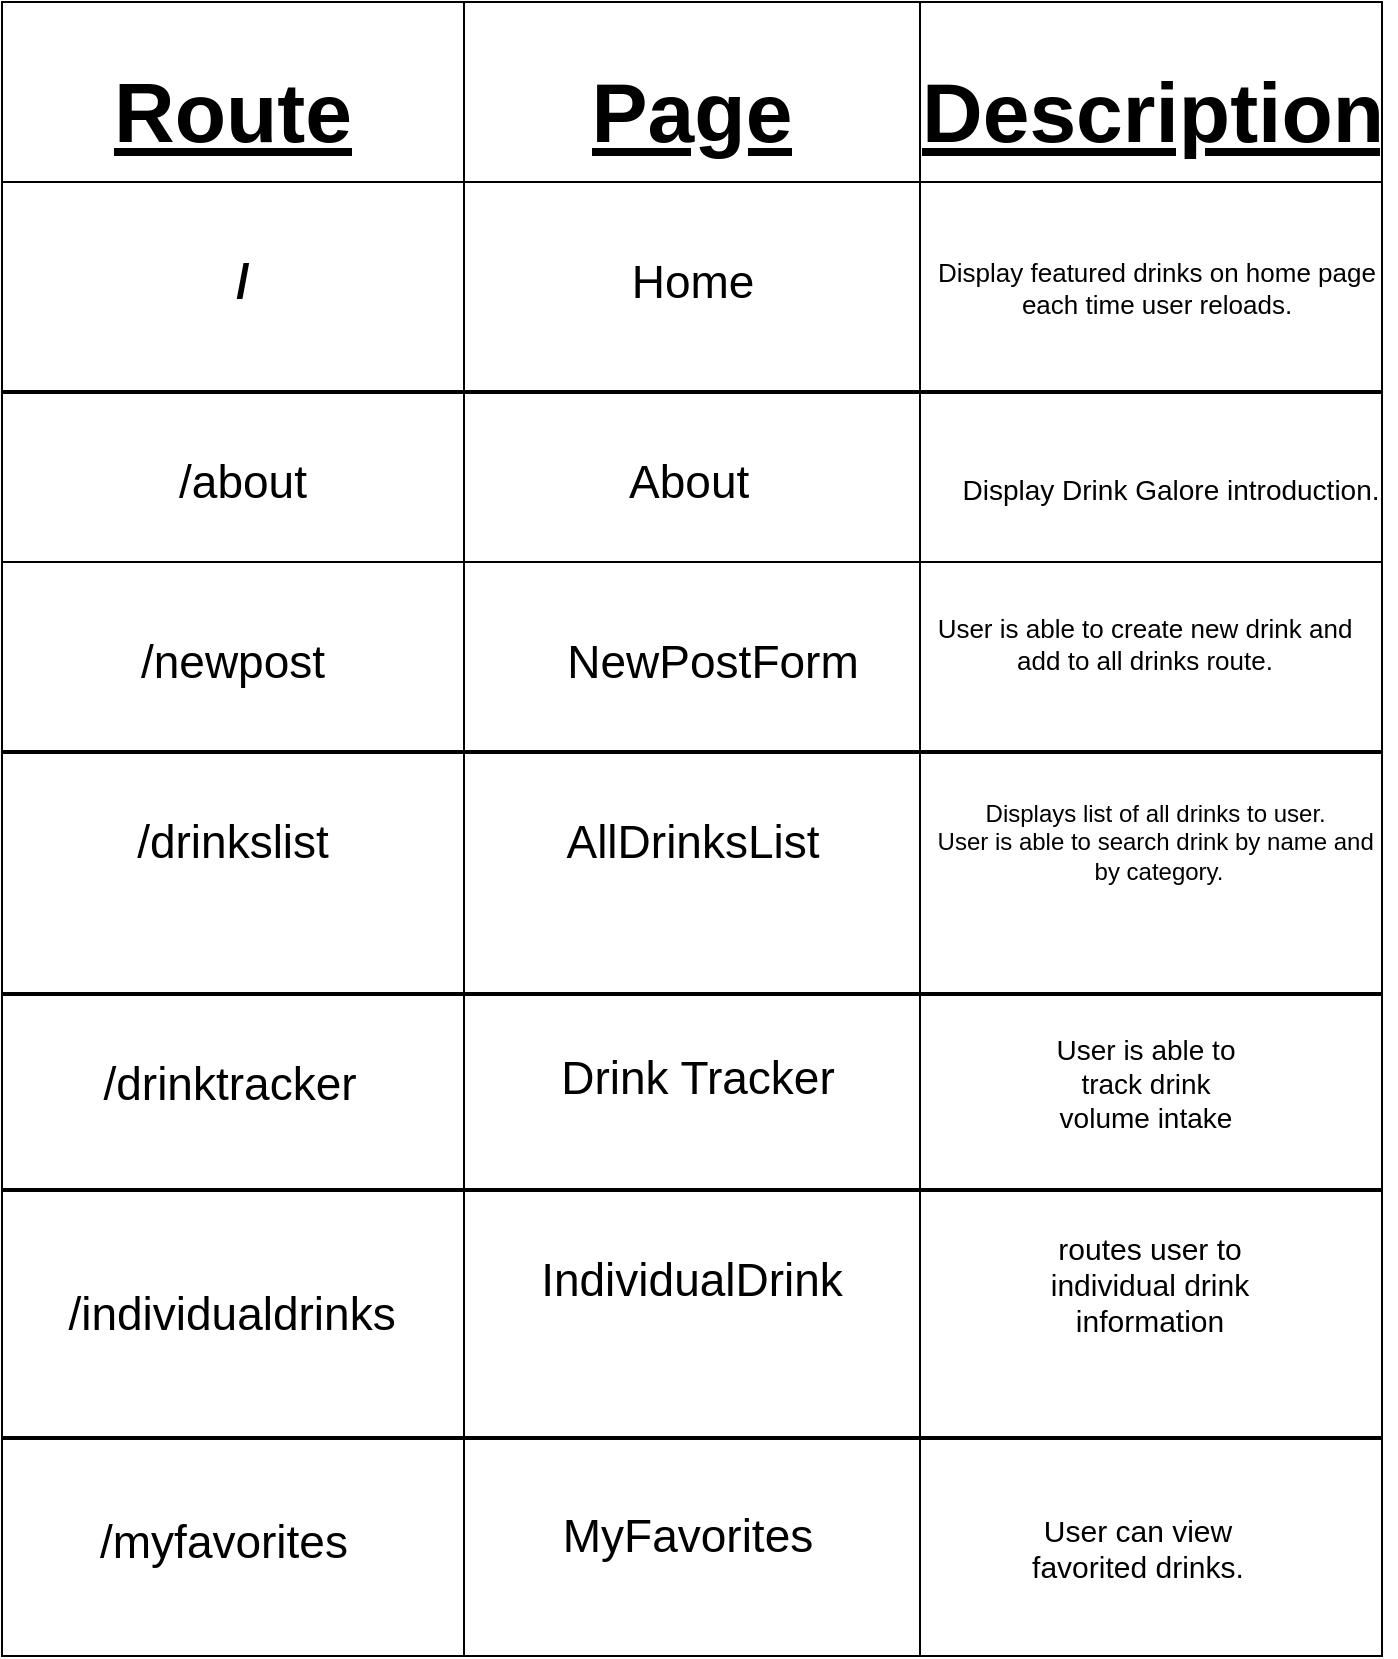 <mxfile>
    <diagram id="KMcBjo04OGXmwL7UmeXN" name="Page-1">
        <mxGraphModel dx="2682" dy="941" grid="0" gridSize="10" guides="1" tooltips="1" connect="1" arrows="1" fold="1" page="1" pageScale="1" pageWidth="850" pageHeight="1100" math="0" shadow="0">
            <root>
                <mxCell id="0"/>
                <mxCell id="1" parent="0"/>
                <mxCell id="3" value="" style="shape=table;html=1;whiteSpace=wrap;startSize=0;container=1;collapsible=0;childLayout=tableLayout;fontSize=21;" parent="1" vertex="1">
                    <mxGeometry x="60" y="180" width="690" height="827" as="geometry"/>
                </mxCell>
                <mxCell id="4" value="" style="shape=tableRow;horizontal=0;startSize=0;swimlaneHead=0;swimlaneBody=0;top=0;left=0;bottom=0;right=0;collapsible=0;dropTarget=0;fillColor=none;points=[[0,0.5],[1,0.5]];portConstraint=eastwest;" parent="3" vertex="1">
                    <mxGeometry width="690" height="90" as="geometry"/>
                </mxCell>
                <mxCell id="5" value="&lt;h1&gt;&lt;u&gt;&lt;b&gt;Route&lt;/b&gt;&lt;/u&gt;&lt;/h1&gt;" style="shape=partialRectangle;html=1;whiteSpace=wrap;connectable=0;fillColor=none;top=0;left=0;bottom=0;right=0;overflow=hidden;fontSize=21;" parent="4" vertex="1">
                    <mxGeometry width="231" height="90" as="geometry">
                        <mxRectangle width="231" height="90" as="alternateBounds"/>
                    </mxGeometry>
                </mxCell>
                <mxCell id="6" value="&lt;h1&gt;&lt;u&gt;&lt;b&gt;Page&lt;/b&gt;&lt;/u&gt;&lt;/h1&gt;" style="shape=partialRectangle;html=1;whiteSpace=wrap;connectable=0;fillColor=none;top=0;left=0;bottom=0;right=0;overflow=hidden;fontSize=21;" parent="4" vertex="1">
                    <mxGeometry x="231" width="228" height="90" as="geometry">
                        <mxRectangle width="228" height="90" as="alternateBounds"/>
                    </mxGeometry>
                </mxCell>
                <mxCell id="7" value="&lt;h1&gt;&lt;u&gt;&lt;b&gt;Description&lt;/b&gt;&lt;/u&gt;&lt;/h1&gt;" style="shape=partialRectangle;html=1;whiteSpace=wrap;connectable=0;fillColor=none;top=0;left=0;bottom=0;right=0;overflow=hidden;fontSize=21;" parent="4" vertex="1">
                    <mxGeometry x="459" width="231" height="90" as="geometry">
                        <mxRectangle width="231" height="90" as="alternateBounds"/>
                    </mxGeometry>
                </mxCell>
                <mxCell id="8" value="" style="shape=tableRow;horizontal=0;startSize=0;swimlaneHead=0;swimlaneBody=0;top=0;left=0;bottom=0;right=0;collapsible=0;dropTarget=0;fillColor=none;points=[[0,0.5],[1,0.5]];portConstraint=eastwest;" parent="3" vertex="1">
                    <mxGeometry y="90" width="690" height="190" as="geometry"/>
                </mxCell>
                <mxCell id="9" value="" style="shape=partialRectangle;html=1;whiteSpace=wrap;connectable=0;fillColor=none;top=0;left=0;bottom=0;right=0;overflow=hidden;" parent="8" vertex="1">
                    <mxGeometry width="231" height="190" as="geometry">
                        <mxRectangle width="231" height="190" as="alternateBounds"/>
                    </mxGeometry>
                </mxCell>
                <mxCell id="10" value="" style="shape=partialRectangle;html=1;whiteSpace=wrap;connectable=0;fillColor=none;top=0;left=0;bottom=0;right=0;overflow=hidden;" parent="8" vertex="1">
                    <mxGeometry x="231" width="228" height="190" as="geometry">
                        <mxRectangle width="228" height="190" as="alternateBounds"/>
                    </mxGeometry>
                </mxCell>
                <mxCell id="11" value="" style="shape=partialRectangle;html=1;whiteSpace=wrap;connectable=0;fillColor=none;top=0;left=0;bottom=0;right=0;overflow=hidden;" parent="8" vertex="1">
                    <mxGeometry x="459" width="231" height="190" as="geometry">
                        <mxRectangle width="231" height="190" as="alternateBounds"/>
                    </mxGeometry>
                </mxCell>
                <mxCell id="12" value="" style="shape=tableRow;horizontal=0;startSize=0;swimlaneHead=0;swimlaneBody=0;top=0;left=0;bottom=0;right=0;collapsible=0;dropTarget=0;fillColor=none;points=[[0,0.5],[1,0.5]];portConstraint=eastwest;" parent="3" vertex="1">
                    <mxGeometry y="280" width="690" height="547" as="geometry"/>
                </mxCell>
                <mxCell id="13" value="" style="shape=partialRectangle;html=1;whiteSpace=wrap;connectable=0;fillColor=none;top=0;left=0;bottom=0;right=0;overflow=hidden;" parent="12" vertex="1">
                    <mxGeometry width="231" height="547" as="geometry">
                        <mxRectangle width="231" height="547" as="alternateBounds"/>
                    </mxGeometry>
                </mxCell>
                <mxCell id="14" value="" style="shape=partialRectangle;html=1;whiteSpace=wrap;connectable=0;fillColor=none;top=0;left=0;bottom=0;right=0;overflow=hidden;" parent="12" vertex="1">
                    <mxGeometry x="231" width="228" height="547" as="geometry">
                        <mxRectangle width="228" height="547" as="alternateBounds"/>
                    </mxGeometry>
                </mxCell>
                <mxCell id="15" value="" style="shape=partialRectangle;html=1;whiteSpace=wrap;connectable=0;fillColor=none;top=0;left=0;bottom=0;right=0;overflow=hidden;pointerEvents=1;" parent="12" vertex="1">
                    <mxGeometry x="459" width="231" height="547" as="geometry">
                        <mxRectangle width="231" height="547" as="alternateBounds"/>
                    </mxGeometry>
                </mxCell>
                <mxCell id="17" value="" style="line;strokeWidth=2;html=1;" parent="1" vertex="1">
                    <mxGeometry x="60" y="370" width="690" height="10" as="geometry"/>
                </mxCell>
                <mxCell id="18" value="" style="line;strokeWidth=2;html=1;" parent="1" vertex="1">
                    <mxGeometry x="60" y="550" width="690" height="10" as="geometry"/>
                </mxCell>
                <mxCell id="19" value="/" style="text;strokeColor=none;fillColor=none;html=1;fontSize=24;fontStyle=1;verticalAlign=middle;align=center;" parent="1" vertex="1">
                    <mxGeometry x="130" y="300" width="100" height="40" as="geometry"/>
                </mxCell>
                <mxCell id="20" value="/about" style="text;html=1;align=center;verticalAlign=middle;resizable=0;points=[];autosize=1;strokeColor=none;fillColor=none;fontSize=23;" parent="1" vertex="1">
                    <mxGeometry x="135" y="400" width="90" height="40" as="geometry"/>
                </mxCell>
                <mxCell id="21" value="/newpost" style="text;html=1;align=center;verticalAlign=middle;resizable=0;points=[];autosize=1;strokeColor=none;fillColor=none;fontSize=23;" parent="1" vertex="1">
                    <mxGeometry x="120" y="490" width="110" height="40" as="geometry"/>
                </mxCell>
                <mxCell id="22" value="/drinkslist" style="text;html=1;align=center;verticalAlign=middle;resizable=0;points=[];autosize=1;strokeColor=none;fillColor=none;fontSize=23;" parent="1" vertex="1">
                    <mxGeometry x="118" y="580" width="114" height="40" as="geometry"/>
                </mxCell>
                <mxCell id="23" value="AllDrinksList" style="text;html=1;align=center;verticalAlign=middle;resizable=0;points=[];autosize=1;strokeColor=none;fillColor=none;fontSize=23;" parent="1" vertex="1">
                    <mxGeometry x="330" y="580" width="150" height="40" as="geometry"/>
                </mxCell>
                <mxCell id="24" value="NewPostForm" style="text;html=1;align=center;verticalAlign=middle;resizable=0;points=[];autosize=1;strokeColor=none;fillColor=none;fontSize=23;" parent="1" vertex="1">
                    <mxGeometry x="330" y="490" width="170" height="40" as="geometry"/>
                </mxCell>
                <mxCell id="25" value="&amp;nbsp; &amp;nbsp;About&lt;span style=&quot;white-space: pre;&quot;&gt;&#9;&lt;/span&gt;" style="text;html=1;align=center;verticalAlign=middle;resizable=0;points=[];autosize=1;strokeColor=none;fillColor=none;fontSize=23;" parent="1" vertex="1">
                    <mxGeometry x="340" y="400" width="130" height="40" as="geometry"/>
                </mxCell>
                <mxCell id="26" value="Home" style="text;html=1;align=center;verticalAlign=middle;resizable=0;points=[];autosize=1;strokeColor=none;fillColor=none;fontSize=23;" parent="1" vertex="1">
                    <mxGeometry x="365" y="300" width="80" height="40" as="geometry"/>
                </mxCell>
                <mxCell id="40" value="&lt;span style=&quot;font-size: 12px;&quot;&gt;Displays list of all drinks to user.&amp;nbsp;&lt;br style=&quot;font-size: 12px;&quot;&gt;User is able to search drink by name and&amp;nbsp;&lt;br style=&quot;font-size: 12px;&quot;&gt;by category.&lt;br style=&quot;font-size: 12px;&quot;&gt;&lt;/span&gt;" style="text;html=1;align=center;verticalAlign=middle;resizable=0;points=[];autosize=1;strokeColor=none;fillColor=none;fontSize=12;" parent="1" vertex="1">
                    <mxGeometry x="518" y="572.5" width="239" height="55" as="geometry"/>
                </mxCell>
                <mxCell id="41" value="User is able to create new drink and&lt;br style=&quot;font-size: 13px;&quot;&gt;add to all drinks route." style="text;html=1;align=center;verticalAlign=middle;resizable=0;points=[];autosize=1;strokeColor=none;fillColor=none;fontSize=13;" parent="1" vertex="1">
                    <mxGeometry x="518" y="479" width="225" height="43" as="geometry"/>
                </mxCell>
                <mxCell id="42" value="&lt;font style=&quot;font-size: 14px;&quot;&gt;Display Drink Galore introduction.&lt;/font&gt;" style="text;html=1;align=center;verticalAlign=middle;resizable=0;points=[];autosize=1;strokeColor=none;fillColor=none;fontSize=14;" parent="1" vertex="1">
                    <mxGeometry x="530" y="409" width="227" height="29" as="geometry"/>
                </mxCell>
                <mxCell id="43" value="&lt;span style=&quot;font-size: 13px;&quot;&gt;Display featured drinks on home page&lt;br style=&quot;font-size: 13px;&quot;&gt;each time user reloads.&lt;br style=&quot;font-size: 13px;&quot;&gt;&lt;/span&gt;" style="text;html=1;align=center;verticalAlign=middle;resizable=0;points=[];autosize=1;strokeColor=none;fillColor=none;fontSize=13;" parent="1" vertex="1">
                    <mxGeometry x="518" y="301" width="237" height="43" as="geometry"/>
                </mxCell>
                <mxCell id="44" value="" style="line;strokeWidth=2;html=1;" parent="1" vertex="1">
                    <mxGeometry x="60" y="671" width="690" height="10" as="geometry"/>
                </mxCell>
                <mxCell id="45" value="&lt;font style=&quot;font-size: 23px;&quot;&gt;/drinktracker&lt;/font&gt;" style="text;html=1;strokeColor=none;fillColor=none;align=center;verticalAlign=middle;whiteSpace=wrap;rounded=0;" parent="1" vertex="1">
                    <mxGeometry x="118" y="692" width="112" height="58" as="geometry"/>
                </mxCell>
                <mxCell id="47" value="&lt;font style=&quot;font-size: 23px;&quot;&gt;Drink Tracker&lt;/font&gt;" style="text;html=1;strokeColor=none;fillColor=none;align=center;verticalAlign=middle;whiteSpace=wrap;rounded=0;" parent="1" vertex="1">
                    <mxGeometry x="325" y="689" width="166" height="58" as="geometry"/>
                </mxCell>
                <mxCell id="48" value="&lt;font style=&quot;font-size: 14px;&quot;&gt;User is able to track drink volume intake&lt;/font&gt;" style="text;html=1;strokeColor=none;fillColor=none;align=center;verticalAlign=middle;whiteSpace=wrap;rounded=0;fontSize=14;" parent="1" vertex="1">
                    <mxGeometry x="576" y="692" width="112" height="58" as="geometry"/>
                </mxCell>
                <mxCell id="62" value="" style="line;strokeWidth=2;html=1;" parent="1" vertex="1">
                    <mxGeometry x="60" y="769" width="690" height="10" as="geometry"/>
                </mxCell>
                <mxCell id="77" value="&lt;span style=&quot;font-size: 23px;&quot;&gt;/individualdrinks&lt;/span&gt;" style="text;html=1;strokeColor=none;fillColor=none;align=center;verticalAlign=middle;whiteSpace=wrap;rounded=0;" parent="1" vertex="1">
                    <mxGeometry x="104" y="807" width="142" height="58" as="geometry"/>
                </mxCell>
                <mxCell id="78" value="&lt;span style=&quot;font-size: 23px;&quot;&gt;IndividualDrink&lt;/span&gt;" style="text;html=1;strokeColor=none;fillColor=none;align=center;verticalAlign=middle;whiteSpace=wrap;rounded=0;" parent="1" vertex="1">
                    <mxGeometry x="349" y="790" width="112" height="58" as="geometry"/>
                </mxCell>
                <mxCell id="79" value="&lt;span style=&quot;font-size: 15px;&quot;&gt;routes user to individual drink information&lt;/span&gt;" style="text;html=1;strokeColor=none;fillColor=none;align=center;verticalAlign=middle;whiteSpace=wrap;rounded=0;fontSize=15;" parent="1" vertex="1">
                    <mxGeometry x="574" y="792" width="120" height="58" as="geometry"/>
                </mxCell>
                <mxCell id="80" value="" style="line;strokeWidth=2;html=1;" vertex="1" parent="1">
                    <mxGeometry x="60" y="893" width="690" height="10" as="geometry"/>
                </mxCell>
                <mxCell id="82" value="&lt;span style=&quot;font-size: 23px;&quot;&gt;/myfavorites&lt;/span&gt;" style="text;html=1;strokeColor=none;fillColor=none;align=center;verticalAlign=middle;whiteSpace=wrap;rounded=0;" vertex="1" parent="1">
                    <mxGeometry x="100" y="921" width="142" height="58" as="geometry"/>
                </mxCell>
                <mxCell id="83" value="&lt;span style=&quot;font-size: 23px;&quot;&gt;MyFavorites&lt;/span&gt;" style="text;html=1;strokeColor=none;fillColor=none;align=center;verticalAlign=middle;whiteSpace=wrap;rounded=0;" vertex="1" parent="1">
                    <mxGeometry x="332" y="918" width="142" height="58" as="geometry"/>
                </mxCell>
                <mxCell id="85" value="&lt;span style=&quot;font-size: 15px;&quot;&gt;User can view favorited drinks.&lt;/span&gt;" style="text;html=1;strokeColor=none;fillColor=none;align=center;verticalAlign=middle;whiteSpace=wrap;rounded=0;fontSize=15;" vertex="1" parent="1">
                    <mxGeometry x="568" y="924" width="120" height="58" as="geometry"/>
                </mxCell>
            </root>
        </mxGraphModel>
    </diagram>
</mxfile>
